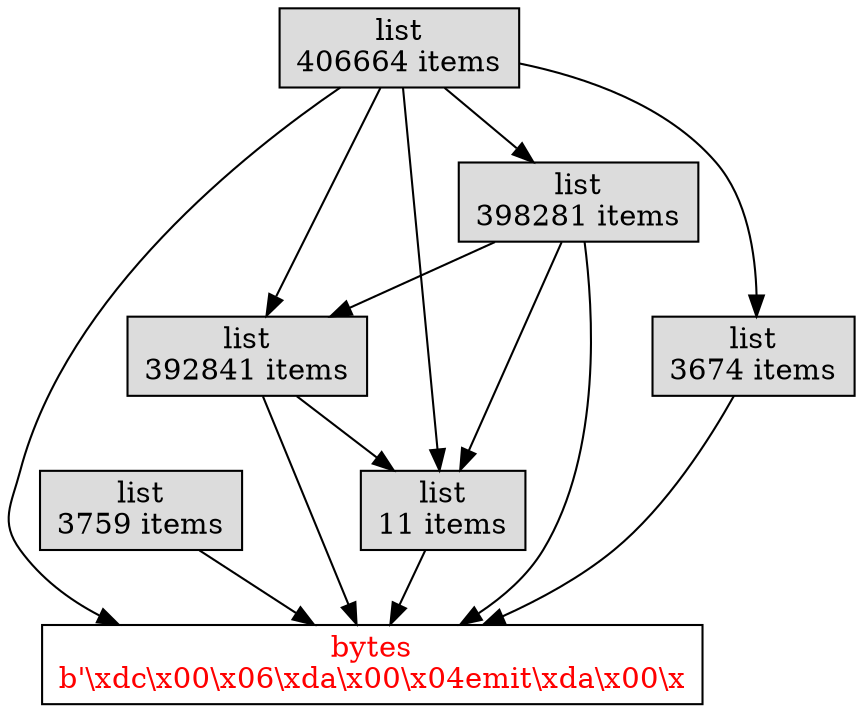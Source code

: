 digraph ObjectGraph {
  node[shape=box, style=filled, fillcolor=white];
  o139902847678384[fontcolor=red];
  o139902847678384[label="bytes\nb'\\xdc\\x00\\x06\\xda\\x00\\x04emit\\xda\\x00\\x"];
  o139902847678384[fillcolor="0,0,1"];
  o139904515488336 -> o139902847678384;
  o139904515233344 -> o139902847678384;
  o139904571086720 -> o139902847678384;
  o139904570860320 -> o139902847678384;
  o139904568412512 -> o139902847678384;
  o139904570378432 -> o139902847678384;
  o139904515488336[label="list\n406664 items"];
  o139904515488336[fillcolor="0,0,0.86"];
  o139904515233344[label="list\n3759 items"];
  o139904515233344[fillcolor="0,0,0.86"];
  o139904571086720[label="list\n392841 items"];
  o139904571086720[fillcolor="0,0,0.86"];
  o139904515488336 -> o139904571086720;
  o139904570378432 -> o139904571086720;
  o139904570860320[label="list\n11 items"];
  o139904570860320[fillcolor="0,0,0.86"];
  o139904515488336 -> o139904570860320;
  o139904571086720 -> o139904570860320;
  o139904570378432 -> o139904570860320;
  o139904568412512[label="list\n3674 items"];
  o139904568412512[fillcolor="0,0,0.86"];
  o139904515488336 -> o139904568412512;
  o139904570378432[label="list\n398281 items"];
  o139904570378432[fillcolor="0,0,0.86"];
  o139904515488336 -> o139904570378432;
}
